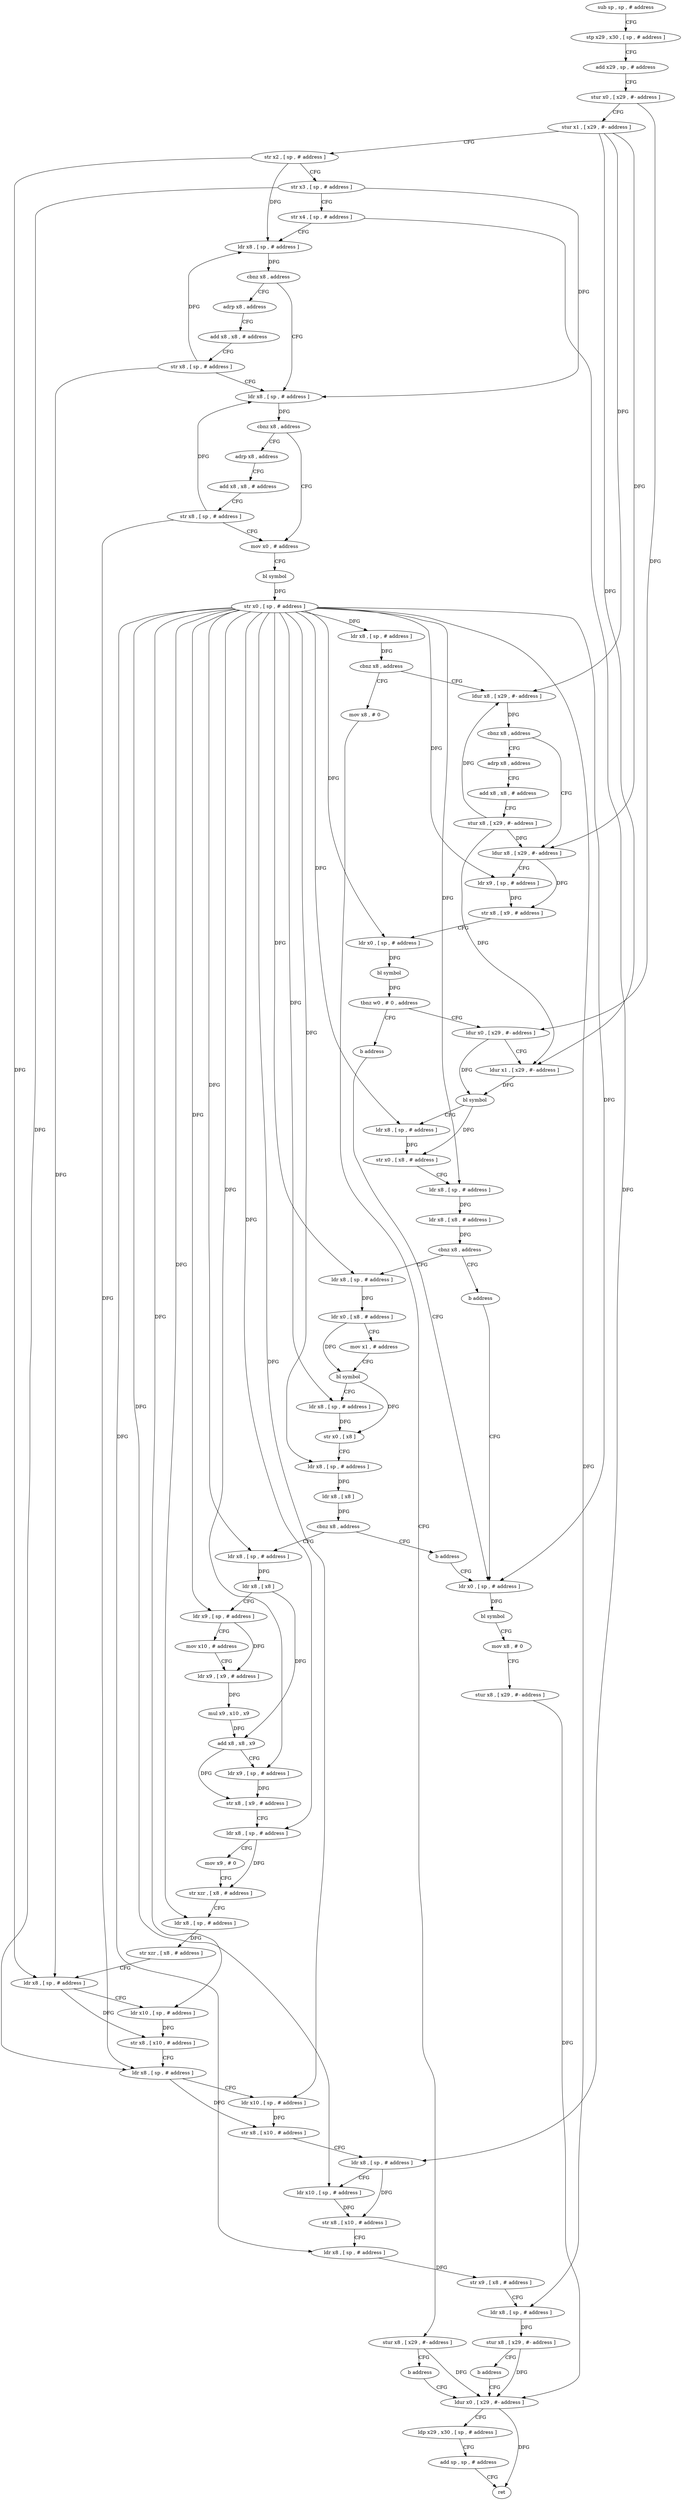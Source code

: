 digraph "func" {
"4233612" [label = "sub sp , sp , # address" ]
"4233616" [label = "stp x29 , x30 , [ sp , # address ]" ]
"4233620" [label = "add x29 , sp , # address" ]
"4233624" [label = "stur x0 , [ x29 , #- address ]" ]
"4233628" [label = "stur x1 , [ x29 , #- address ]" ]
"4233632" [label = "str x2 , [ sp , # address ]" ]
"4233636" [label = "str x3 , [ sp , # address ]" ]
"4233640" [label = "str x4 , [ sp , # address ]" ]
"4233644" [label = "ldr x8 , [ sp , # address ]" ]
"4233648" [label = "cbnz x8 , address" ]
"4233664" [label = "ldr x8 , [ sp , # address ]" ]
"4233652" [label = "adrp x8 , address" ]
"4233668" [label = "cbnz x8 , address" ]
"4233684" [label = "mov x0 , # address" ]
"4233672" [label = "adrp x8 , address" ]
"4233656" [label = "add x8 , x8 , # address" ]
"4233660" [label = "str x8 , [ sp , # address ]" ]
"4233688" [label = "bl symbol" ]
"4233692" [label = "str x0 , [ sp , # address ]" ]
"4233696" [label = "ldr x8 , [ sp , # address ]" ]
"4233700" [label = "cbnz x8 , address" ]
"4233716" [label = "ldur x8 , [ x29 , #- address ]" ]
"4233704" [label = "mov x8 , # 0" ]
"4233676" [label = "add x8 , x8 , # address" ]
"4233680" [label = "str x8 , [ sp , # address ]" ]
"4233720" [label = "cbnz x8 , address" ]
"4233736" [label = "ldur x8 , [ x29 , #- address ]" ]
"4233724" [label = "adrp x8 , address" ]
"4233708" [label = "stur x8 , [ x29 , #- address ]" ]
"4233712" [label = "b address" ]
"4233968" [label = "ldur x0 , [ x29 , #- address ]" ]
"4233740" [label = "ldr x9 , [ sp , # address ]" ]
"4233744" [label = "str x8 , [ x9 , # address ]" ]
"4233748" [label = "ldr x0 , [ sp , # address ]" ]
"4233752" [label = "bl symbol" ]
"4233756" [label = "tbnz w0 , # 0 , address" ]
"4233764" [label = "ldur x0 , [ x29 , #- address ]" ]
"4233760" [label = "b address" ]
"4233728" [label = "add x8 , x8 , # address" ]
"4233732" [label = "stur x8 , [ x29 , #- address ]" ]
"4233972" [label = "ldp x29 , x30 , [ sp , # address ]" ]
"4233976" [label = "add sp , sp , # address" ]
"4233980" [label = "ret" ]
"4233768" [label = "ldur x1 , [ x29 , #- address ]" ]
"4233772" [label = "bl symbol" ]
"4233776" [label = "ldr x8 , [ sp , # address ]" ]
"4233780" [label = "str x0 , [ x8 , # address ]" ]
"4233784" [label = "ldr x8 , [ sp , # address ]" ]
"4233788" [label = "ldr x8 , [ x8 , # address ]" ]
"4233792" [label = "cbnz x8 , address" ]
"4233800" [label = "ldr x8 , [ sp , # address ]" ]
"4233796" [label = "b address" ]
"4233952" [label = "ldr x0 , [ sp , # address ]" ]
"4233804" [label = "ldr x0 , [ x8 , # address ]" ]
"4233808" [label = "mov x1 , # address" ]
"4233812" [label = "bl symbol" ]
"4233816" [label = "ldr x8 , [ sp , # address ]" ]
"4233820" [label = "str x0 , [ x8 ]" ]
"4233824" [label = "ldr x8 , [ sp , # address ]" ]
"4233828" [label = "ldr x8 , [ x8 ]" ]
"4233832" [label = "cbnz x8 , address" ]
"4233840" [label = "ldr x8 , [ sp , # address ]" ]
"4233836" [label = "b address" ]
"4233956" [label = "bl symbol" ]
"4233960" [label = "mov x8 , # 0" ]
"4233964" [label = "stur x8 , [ x29 , #- address ]" ]
"4233844" [label = "ldr x8 , [ x8 ]" ]
"4233848" [label = "ldr x9 , [ sp , # address ]" ]
"4233852" [label = "mov x10 , # address" ]
"4233856" [label = "ldr x9 , [ x9 , # address ]" ]
"4233860" [label = "mul x9 , x10 , x9" ]
"4233864" [label = "add x8 , x8 , x9" ]
"4233868" [label = "ldr x9 , [ sp , # address ]" ]
"4233872" [label = "str x8 , [ x9 , # address ]" ]
"4233876" [label = "ldr x8 , [ sp , # address ]" ]
"4233880" [label = "mov x9 , # 0" ]
"4233884" [label = "str xzr , [ x8 , # address ]" ]
"4233888" [label = "ldr x8 , [ sp , # address ]" ]
"4233892" [label = "str xzr , [ x8 , # address ]" ]
"4233896" [label = "ldr x8 , [ sp , # address ]" ]
"4233900" [label = "ldr x10 , [ sp , # address ]" ]
"4233904" [label = "str x8 , [ x10 , # address ]" ]
"4233908" [label = "ldr x8 , [ sp , # address ]" ]
"4233912" [label = "ldr x10 , [ sp , # address ]" ]
"4233916" [label = "str x8 , [ x10 , # address ]" ]
"4233920" [label = "ldr x8 , [ sp , # address ]" ]
"4233924" [label = "ldr x10 , [ sp , # address ]" ]
"4233928" [label = "str x8 , [ x10 , # address ]" ]
"4233932" [label = "ldr x8 , [ sp , # address ]" ]
"4233936" [label = "str x9 , [ x8 , # address ]" ]
"4233940" [label = "ldr x8 , [ sp , # address ]" ]
"4233944" [label = "stur x8 , [ x29 , #- address ]" ]
"4233948" [label = "b address" ]
"4233612" -> "4233616" [ label = "CFG" ]
"4233616" -> "4233620" [ label = "CFG" ]
"4233620" -> "4233624" [ label = "CFG" ]
"4233624" -> "4233628" [ label = "CFG" ]
"4233624" -> "4233764" [ label = "DFG" ]
"4233628" -> "4233632" [ label = "CFG" ]
"4233628" -> "4233716" [ label = "DFG" ]
"4233628" -> "4233736" [ label = "DFG" ]
"4233628" -> "4233768" [ label = "DFG" ]
"4233632" -> "4233636" [ label = "CFG" ]
"4233632" -> "4233644" [ label = "DFG" ]
"4233632" -> "4233896" [ label = "DFG" ]
"4233636" -> "4233640" [ label = "CFG" ]
"4233636" -> "4233664" [ label = "DFG" ]
"4233636" -> "4233908" [ label = "DFG" ]
"4233640" -> "4233644" [ label = "CFG" ]
"4233640" -> "4233920" [ label = "DFG" ]
"4233644" -> "4233648" [ label = "DFG" ]
"4233648" -> "4233664" [ label = "CFG" ]
"4233648" -> "4233652" [ label = "CFG" ]
"4233664" -> "4233668" [ label = "DFG" ]
"4233652" -> "4233656" [ label = "CFG" ]
"4233668" -> "4233684" [ label = "CFG" ]
"4233668" -> "4233672" [ label = "CFG" ]
"4233684" -> "4233688" [ label = "CFG" ]
"4233672" -> "4233676" [ label = "CFG" ]
"4233656" -> "4233660" [ label = "CFG" ]
"4233660" -> "4233664" [ label = "CFG" ]
"4233660" -> "4233644" [ label = "DFG" ]
"4233660" -> "4233896" [ label = "DFG" ]
"4233688" -> "4233692" [ label = "DFG" ]
"4233692" -> "4233696" [ label = "DFG" ]
"4233692" -> "4233740" [ label = "DFG" ]
"4233692" -> "4233748" [ label = "DFG" ]
"4233692" -> "4233776" [ label = "DFG" ]
"4233692" -> "4233784" [ label = "DFG" ]
"4233692" -> "4233800" [ label = "DFG" ]
"4233692" -> "4233816" [ label = "DFG" ]
"4233692" -> "4233824" [ label = "DFG" ]
"4233692" -> "4233952" [ label = "DFG" ]
"4233692" -> "4233840" [ label = "DFG" ]
"4233692" -> "4233848" [ label = "DFG" ]
"4233692" -> "4233868" [ label = "DFG" ]
"4233692" -> "4233876" [ label = "DFG" ]
"4233692" -> "4233888" [ label = "DFG" ]
"4233692" -> "4233900" [ label = "DFG" ]
"4233692" -> "4233912" [ label = "DFG" ]
"4233692" -> "4233924" [ label = "DFG" ]
"4233692" -> "4233932" [ label = "DFG" ]
"4233692" -> "4233940" [ label = "DFG" ]
"4233696" -> "4233700" [ label = "DFG" ]
"4233700" -> "4233716" [ label = "CFG" ]
"4233700" -> "4233704" [ label = "CFG" ]
"4233716" -> "4233720" [ label = "DFG" ]
"4233704" -> "4233708" [ label = "CFG" ]
"4233676" -> "4233680" [ label = "CFG" ]
"4233680" -> "4233684" [ label = "CFG" ]
"4233680" -> "4233664" [ label = "DFG" ]
"4233680" -> "4233908" [ label = "DFG" ]
"4233720" -> "4233736" [ label = "CFG" ]
"4233720" -> "4233724" [ label = "CFG" ]
"4233736" -> "4233740" [ label = "CFG" ]
"4233736" -> "4233744" [ label = "DFG" ]
"4233724" -> "4233728" [ label = "CFG" ]
"4233708" -> "4233712" [ label = "CFG" ]
"4233708" -> "4233968" [ label = "DFG" ]
"4233712" -> "4233968" [ label = "CFG" ]
"4233968" -> "4233972" [ label = "CFG" ]
"4233968" -> "4233980" [ label = "DFG" ]
"4233740" -> "4233744" [ label = "DFG" ]
"4233744" -> "4233748" [ label = "CFG" ]
"4233748" -> "4233752" [ label = "DFG" ]
"4233752" -> "4233756" [ label = "DFG" ]
"4233756" -> "4233764" [ label = "CFG" ]
"4233756" -> "4233760" [ label = "CFG" ]
"4233764" -> "4233768" [ label = "CFG" ]
"4233764" -> "4233772" [ label = "DFG" ]
"4233760" -> "4233952" [ label = "CFG" ]
"4233728" -> "4233732" [ label = "CFG" ]
"4233732" -> "4233736" [ label = "DFG" ]
"4233732" -> "4233716" [ label = "DFG" ]
"4233732" -> "4233768" [ label = "DFG" ]
"4233972" -> "4233976" [ label = "CFG" ]
"4233976" -> "4233980" [ label = "CFG" ]
"4233768" -> "4233772" [ label = "DFG" ]
"4233772" -> "4233776" [ label = "CFG" ]
"4233772" -> "4233780" [ label = "DFG" ]
"4233776" -> "4233780" [ label = "DFG" ]
"4233780" -> "4233784" [ label = "CFG" ]
"4233784" -> "4233788" [ label = "DFG" ]
"4233788" -> "4233792" [ label = "DFG" ]
"4233792" -> "4233800" [ label = "CFG" ]
"4233792" -> "4233796" [ label = "CFG" ]
"4233800" -> "4233804" [ label = "DFG" ]
"4233796" -> "4233952" [ label = "CFG" ]
"4233952" -> "4233956" [ label = "DFG" ]
"4233804" -> "4233808" [ label = "CFG" ]
"4233804" -> "4233812" [ label = "DFG" ]
"4233808" -> "4233812" [ label = "CFG" ]
"4233812" -> "4233816" [ label = "CFG" ]
"4233812" -> "4233820" [ label = "DFG" ]
"4233816" -> "4233820" [ label = "DFG" ]
"4233820" -> "4233824" [ label = "CFG" ]
"4233824" -> "4233828" [ label = "DFG" ]
"4233828" -> "4233832" [ label = "DFG" ]
"4233832" -> "4233840" [ label = "CFG" ]
"4233832" -> "4233836" [ label = "CFG" ]
"4233840" -> "4233844" [ label = "DFG" ]
"4233836" -> "4233952" [ label = "CFG" ]
"4233956" -> "4233960" [ label = "CFG" ]
"4233960" -> "4233964" [ label = "CFG" ]
"4233964" -> "4233968" [ label = "DFG" ]
"4233844" -> "4233848" [ label = "CFG" ]
"4233844" -> "4233864" [ label = "DFG" ]
"4233848" -> "4233852" [ label = "CFG" ]
"4233848" -> "4233856" [ label = "DFG" ]
"4233852" -> "4233856" [ label = "CFG" ]
"4233856" -> "4233860" [ label = "DFG" ]
"4233860" -> "4233864" [ label = "DFG" ]
"4233864" -> "4233868" [ label = "CFG" ]
"4233864" -> "4233872" [ label = "DFG" ]
"4233868" -> "4233872" [ label = "DFG" ]
"4233872" -> "4233876" [ label = "CFG" ]
"4233876" -> "4233880" [ label = "CFG" ]
"4233876" -> "4233884" [ label = "DFG" ]
"4233880" -> "4233884" [ label = "CFG" ]
"4233884" -> "4233888" [ label = "CFG" ]
"4233888" -> "4233892" [ label = "DFG" ]
"4233892" -> "4233896" [ label = "CFG" ]
"4233896" -> "4233900" [ label = "CFG" ]
"4233896" -> "4233904" [ label = "DFG" ]
"4233900" -> "4233904" [ label = "DFG" ]
"4233904" -> "4233908" [ label = "CFG" ]
"4233908" -> "4233912" [ label = "CFG" ]
"4233908" -> "4233916" [ label = "DFG" ]
"4233912" -> "4233916" [ label = "DFG" ]
"4233916" -> "4233920" [ label = "CFG" ]
"4233920" -> "4233924" [ label = "CFG" ]
"4233920" -> "4233928" [ label = "DFG" ]
"4233924" -> "4233928" [ label = "DFG" ]
"4233928" -> "4233932" [ label = "CFG" ]
"4233932" -> "4233936" [ label = "DFG" ]
"4233936" -> "4233940" [ label = "CFG" ]
"4233940" -> "4233944" [ label = "DFG" ]
"4233944" -> "4233948" [ label = "CFG" ]
"4233944" -> "4233968" [ label = "DFG" ]
"4233948" -> "4233968" [ label = "CFG" ]
}
